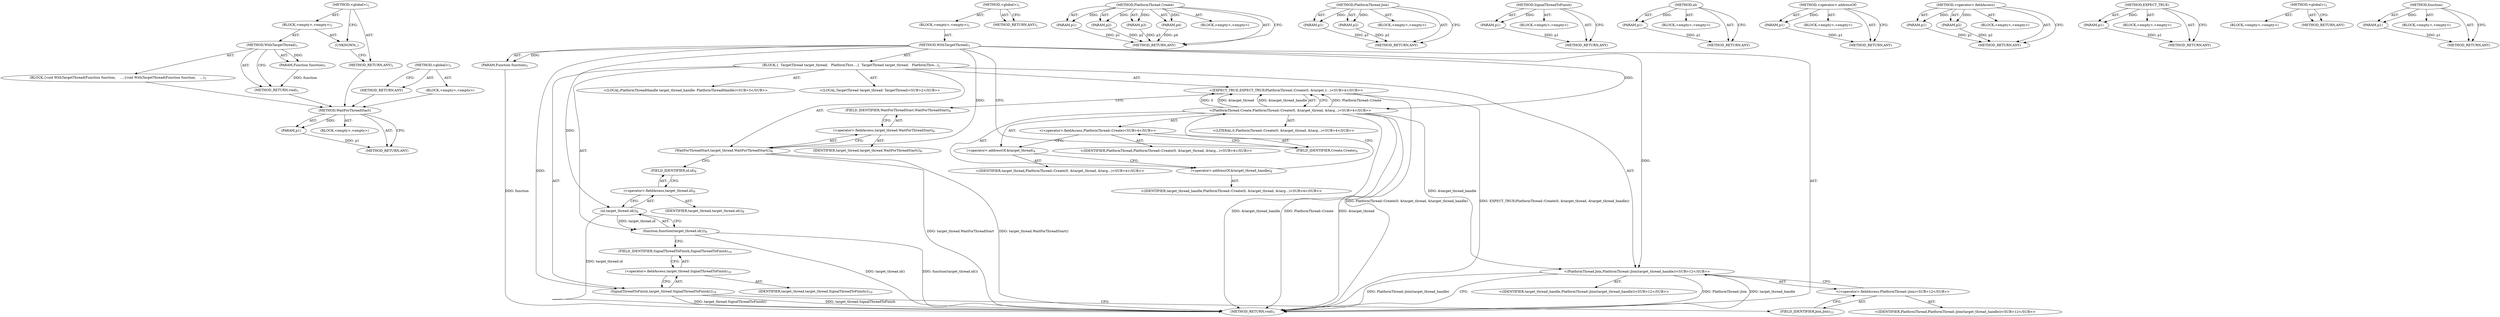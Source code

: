 digraph "&lt;global&gt;" {
vulnerable_86 [label=<(METHOD,WaitForThreadStart)>];
vulnerable_87 [label=<(PARAM,p1)>];
vulnerable_88 [label=<(BLOCK,&lt;empty&gt;,&lt;empty&gt;)>];
vulnerable_89 [label=<(METHOD_RETURN,ANY)>];
vulnerable_6 [label=<(METHOD,&lt;global&gt;)<SUB>1</SUB>>];
vulnerable_7 [label=<(BLOCK,&lt;empty&gt;,&lt;empty&gt;)<SUB>1</SUB>>];
vulnerable_8 [label=<(METHOD,WithTargetThread)<SUB>1</SUB>>];
vulnerable_9 [label=<(PARAM,Function function)<SUB>1</SUB>>];
vulnerable_10 [label=<(BLOCK,{
  TargetThread target_thread;
   PlatformThre...,{
  TargetThread target_thread;
   PlatformThre...)<SUB>1</SUB>>];
vulnerable_11 [label="<(LOCAL,TargetThread target_thread: TargetThread)<SUB>2</SUB>>"];
vulnerable_12 [label="<(LOCAL,PlatformThreadHandle target_thread_handle: PlatformThreadHandle)<SUB>3</SUB>>"];
vulnerable_13 [label="<(EXPECT_TRUE,EXPECT_TRUE(PlatformThread::Create(0, &amp;target_t...)<SUB>4</SUB>>"];
vulnerable_14 [label="<(PlatformThread.Create,PlatformThread::Create(0, &amp;target_thread, &amp;targ...)<SUB>4</SUB>>"];
vulnerable_15 [label="<(&lt;operator&gt;.fieldAccess,PlatformThread::Create)<SUB>4</SUB>>"];
vulnerable_16 [label="<(IDENTIFIER,PlatformThread,PlatformThread::Create(0, &amp;target_thread, &amp;targ...)<SUB>4</SUB>>"];
vulnerable_17 [label=<(FIELD_IDENTIFIER,Create,Create)<SUB>4</SUB>>];
vulnerable_18 [label="<(LITERAL,0,PlatformThread::Create(0, &amp;target_thread, &amp;targ...)<SUB>4</SUB>>"];
vulnerable_19 [label=<(&lt;operator&gt;.addressOf,&amp;target_thread)<SUB>4</SUB>>];
vulnerable_20 [label="<(IDENTIFIER,target_thread,PlatformThread::Create(0, &amp;target_thread, &amp;targ...)<SUB>4</SUB>>"];
vulnerable_21 [label=<(&lt;operator&gt;.addressOf,&amp;target_thread_handle)<SUB>4</SUB>>];
vulnerable_22 [label="<(IDENTIFIER,target_thread_handle,PlatformThread::Create(0, &amp;target_thread, &amp;targ...)<SUB>4</SUB>>"];
vulnerable_23 [label=<(WaitForThreadStart,target_thread.WaitForThreadStart())<SUB>6</SUB>>];
vulnerable_24 [label=<(&lt;operator&gt;.fieldAccess,target_thread.WaitForThreadStart)<SUB>6</SUB>>];
vulnerable_25 [label=<(IDENTIFIER,target_thread,target_thread.WaitForThreadStart())<SUB>6</SUB>>];
vulnerable_26 [label=<(FIELD_IDENTIFIER,WaitForThreadStart,WaitForThreadStart)<SUB>6</SUB>>];
vulnerable_27 [label=<(function,function(target_thread.id()))<SUB>8</SUB>>];
vulnerable_28 [label=<(id,target_thread.id())<SUB>8</SUB>>];
vulnerable_29 [label=<(&lt;operator&gt;.fieldAccess,target_thread.id)<SUB>8</SUB>>];
vulnerable_30 [label=<(IDENTIFIER,target_thread,target_thread.id())<SUB>8</SUB>>];
vulnerable_31 [label=<(FIELD_IDENTIFIER,id,id)<SUB>8</SUB>>];
vulnerable_32 [label=<(SignalThreadToFinish,target_thread.SignalThreadToFinish())<SUB>10</SUB>>];
vulnerable_33 [label=<(&lt;operator&gt;.fieldAccess,target_thread.SignalThreadToFinish)<SUB>10</SUB>>];
vulnerable_34 [label=<(IDENTIFIER,target_thread,target_thread.SignalThreadToFinish())<SUB>10</SUB>>];
vulnerable_35 [label=<(FIELD_IDENTIFIER,SignalThreadToFinish,SignalThreadToFinish)<SUB>10</SUB>>];
vulnerable_36 [label="<(PlatformThread.Join,PlatformThread::Join(target_thread_handle))<SUB>12</SUB>>"];
vulnerable_37 [label="<(&lt;operator&gt;.fieldAccess,PlatformThread::Join)<SUB>12</SUB>>"];
vulnerable_38 [label="<(IDENTIFIER,PlatformThread,PlatformThread::Join(target_thread_handle))<SUB>12</SUB>>"];
vulnerable_39 [label=<(FIELD_IDENTIFIER,Join,Join)<SUB>12</SUB>>];
vulnerable_40 [label="<(IDENTIFIER,target_thread_handle,PlatformThread::Join(target_thread_handle))<SUB>12</SUB>>"];
vulnerable_41 [label=<(METHOD_RETURN,void)<SUB>1</SUB>>];
vulnerable_43 [label=<(METHOD_RETURN,ANY)<SUB>1</SUB>>];
vulnerable_70 [label=<(METHOD,PlatformThread.Create)>];
vulnerable_71 [label=<(PARAM,p1)>];
vulnerable_72 [label=<(PARAM,p2)>];
vulnerable_73 [label=<(PARAM,p3)>];
vulnerable_74 [label=<(PARAM,p4)>];
vulnerable_75 [label=<(BLOCK,&lt;empty&gt;,&lt;empty&gt;)>];
vulnerable_76 [label=<(METHOD_RETURN,ANY)>];
vulnerable_102 [label=<(METHOD,PlatformThread.Join)>];
vulnerable_103 [label=<(PARAM,p1)>];
vulnerable_104 [label=<(PARAM,p2)>];
vulnerable_105 [label=<(BLOCK,&lt;empty&gt;,&lt;empty&gt;)>];
vulnerable_106 [label=<(METHOD_RETURN,ANY)>];
vulnerable_98 [label=<(METHOD,SignalThreadToFinish)>];
vulnerable_99 [label=<(PARAM,p1)>];
vulnerable_100 [label=<(BLOCK,&lt;empty&gt;,&lt;empty&gt;)>];
vulnerable_101 [label=<(METHOD_RETURN,ANY)>];
vulnerable_94 [label=<(METHOD,id)>];
vulnerable_95 [label=<(PARAM,p1)>];
vulnerable_96 [label=<(BLOCK,&lt;empty&gt;,&lt;empty&gt;)>];
vulnerable_97 [label=<(METHOD_RETURN,ANY)>];
vulnerable_82 [label=<(METHOD,&lt;operator&gt;.addressOf)>];
vulnerable_83 [label=<(PARAM,p1)>];
vulnerable_84 [label=<(BLOCK,&lt;empty&gt;,&lt;empty&gt;)>];
vulnerable_85 [label=<(METHOD_RETURN,ANY)>];
vulnerable_77 [label=<(METHOD,&lt;operator&gt;.fieldAccess)>];
vulnerable_78 [label=<(PARAM,p1)>];
vulnerable_79 [label=<(PARAM,p2)>];
vulnerable_80 [label=<(BLOCK,&lt;empty&gt;,&lt;empty&gt;)>];
vulnerable_81 [label=<(METHOD_RETURN,ANY)>];
vulnerable_66 [label=<(METHOD,EXPECT_TRUE)>];
vulnerable_67 [label=<(PARAM,p1)>];
vulnerable_68 [label=<(BLOCK,&lt;empty&gt;,&lt;empty&gt;)>];
vulnerable_69 [label=<(METHOD_RETURN,ANY)>];
vulnerable_60 [label=<(METHOD,&lt;global&gt;)<SUB>1</SUB>>];
vulnerable_61 [label=<(BLOCK,&lt;empty&gt;,&lt;empty&gt;)>];
vulnerable_62 [label=<(METHOD_RETURN,ANY)>];
vulnerable_90 [label=<(METHOD,function)>];
vulnerable_91 [label=<(PARAM,p1)>];
vulnerable_92 [label=<(BLOCK,&lt;empty&gt;,&lt;empty&gt;)>];
vulnerable_93 [label=<(METHOD_RETURN,ANY)>];
fixed_6 [label=<(METHOD,&lt;global&gt;)<SUB>1</SUB>>];
fixed_7 [label=<(BLOCK,&lt;empty&gt;,&lt;empty&gt;)<SUB>1</SUB>>];
fixed_8 [label=<(METHOD,WithTargetThread)<SUB>1</SUB>>];
fixed_9 [label=<(PARAM,Function function)<SUB>1</SUB>>];
fixed_10 [label=<(BLOCK,{
void WithTargetThread(Function function,
    ...,{
void WithTargetThread(Function function,
    ...)<SUB>1</SUB>>];
fixed_11 [label=<(METHOD_RETURN,void)<SUB>1</SUB>>];
fixed_13 [label=<(UNKNOWN,,)>];
fixed_14 [label=<(METHOD_RETURN,ANY)<SUB>1</SUB>>];
fixed_23 [label=<(METHOD,&lt;global&gt;)<SUB>1</SUB>>];
fixed_24 [label=<(BLOCK,&lt;empty&gt;,&lt;empty&gt;)>];
fixed_25 [label=<(METHOD_RETURN,ANY)>];
vulnerable_86 -> vulnerable_87  [key=0, label="AST: "];
vulnerable_86 -> vulnerable_87  [key=1, label="DDG: "];
vulnerable_86 -> vulnerable_88  [key=0, label="AST: "];
vulnerable_86 -> vulnerable_89  [key=0, label="AST: "];
vulnerable_86 -> vulnerable_89  [key=1, label="CFG: "];
vulnerable_87 -> vulnerable_89  [key=0, label="DDG: p1"];
vulnerable_6 -> vulnerable_7  [key=0, label="AST: "];
vulnerable_6 -> vulnerable_43  [key=0, label="AST: "];
vulnerable_6 -> vulnerable_43  [key=1, label="CFG: "];
vulnerable_7 -> vulnerable_8  [key=0, label="AST: "];
vulnerable_8 -> vulnerable_9  [key=0, label="AST: "];
vulnerable_8 -> vulnerable_9  [key=1, label="DDG: "];
vulnerable_8 -> vulnerable_10  [key=0, label="AST: "];
vulnerable_8 -> vulnerable_41  [key=0, label="AST: "];
vulnerable_8 -> vulnerable_17  [key=0, label="CFG: "];
vulnerable_8 -> vulnerable_23  [key=0, label="DDG: "];
vulnerable_8 -> vulnerable_32  [key=0, label="DDG: "];
vulnerable_8 -> vulnerable_36  [key=0, label="DDG: "];
vulnerable_8 -> vulnerable_14  [key=0, label="DDG: "];
vulnerable_8 -> vulnerable_28  [key=0, label="DDG: "];
vulnerable_9 -> vulnerable_41  [key=0, label="DDG: function"];
vulnerable_10 -> vulnerable_11  [key=0, label="AST: "];
vulnerable_10 -> vulnerable_12  [key=0, label="AST: "];
vulnerable_10 -> vulnerable_13  [key=0, label="AST: "];
vulnerable_10 -> vulnerable_23  [key=0, label="AST: "];
vulnerable_10 -> vulnerable_27  [key=0, label="AST: "];
vulnerable_10 -> vulnerable_32  [key=0, label="AST: "];
vulnerable_10 -> vulnerable_36  [key=0, label="AST: "];
vulnerable_13 -> vulnerable_14  [key=0, label="AST: "];
vulnerable_13 -> vulnerable_26  [key=0, label="CFG: "];
vulnerable_13 -> vulnerable_41  [key=0, label="DDG: PlatformThread::Create(0, &amp;target_thread, &amp;target_thread_handle)"];
vulnerable_13 -> vulnerable_41  [key=1, label="DDG: EXPECT_TRUE(PlatformThread::Create(0, &amp;target_thread, &amp;target_thread_handle))"];
vulnerable_14 -> vulnerable_15  [key=0, label="AST: "];
vulnerable_14 -> vulnerable_18  [key=0, label="AST: "];
vulnerable_14 -> vulnerable_19  [key=0, label="AST: "];
vulnerable_14 -> vulnerable_21  [key=0, label="AST: "];
vulnerable_14 -> vulnerable_13  [key=0, label="CFG: "];
vulnerable_14 -> vulnerable_13  [key=1, label="DDG: PlatformThread::Create"];
vulnerable_14 -> vulnerable_13  [key=2, label="DDG: 0"];
vulnerable_14 -> vulnerable_13  [key=3, label="DDG: &amp;target_thread"];
vulnerable_14 -> vulnerable_13  [key=4, label="DDG: &amp;target_thread_handle"];
vulnerable_14 -> vulnerable_41  [key=0, label="DDG: PlatformThread::Create"];
vulnerable_14 -> vulnerable_41  [key=1, label="DDG: &amp;target_thread"];
vulnerable_14 -> vulnerable_41  [key=2, label="DDG: &amp;target_thread_handle"];
vulnerable_14 -> vulnerable_36  [key=0, label="DDG: &amp;target_thread_handle"];
vulnerable_15 -> vulnerable_16  [key=0, label="AST: "];
vulnerable_15 -> vulnerable_17  [key=0, label="AST: "];
vulnerable_15 -> vulnerable_19  [key=0, label="CFG: "];
vulnerable_17 -> vulnerable_15  [key=0, label="CFG: "];
vulnerable_19 -> vulnerable_20  [key=0, label="AST: "];
vulnerable_19 -> vulnerable_21  [key=0, label="CFG: "];
vulnerable_21 -> vulnerable_22  [key=0, label="AST: "];
vulnerable_21 -> vulnerable_14  [key=0, label="CFG: "];
vulnerable_23 -> vulnerable_24  [key=0, label="AST: "];
vulnerable_23 -> vulnerable_31  [key=0, label="CFG: "];
vulnerable_23 -> vulnerable_41  [key=0, label="DDG: target_thread.WaitForThreadStart"];
vulnerable_23 -> vulnerable_41  [key=1, label="DDG: target_thread.WaitForThreadStart()"];
vulnerable_24 -> vulnerable_25  [key=0, label="AST: "];
vulnerable_24 -> vulnerable_26  [key=0, label="AST: "];
vulnerable_24 -> vulnerable_23  [key=0, label="CFG: "];
vulnerable_26 -> vulnerable_24  [key=0, label="CFG: "];
vulnerable_27 -> vulnerable_28  [key=0, label="AST: "];
vulnerable_27 -> vulnerable_35  [key=0, label="CFG: "];
vulnerable_27 -> vulnerable_41  [key=0, label="DDG: target_thread.id()"];
vulnerable_27 -> vulnerable_41  [key=1, label="DDG: function(target_thread.id())"];
vulnerable_28 -> vulnerable_29  [key=0, label="AST: "];
vulnerable_28 -> vulnerable_27  [key=0, label="CFG: "];
vulnerable_28 -> vulnerable_27  [key=1, label="DDG: target_thread.id"];
vulnerable_28 -> vulnerable_41  [key=0, label="DDG: target_thread.id"];
vulnerable_29 -> vulnerable_30  [key=0, label="AST: "];
vulnerable_29 -> vulnerable_31  [key=0, label="AST: "];
vulnerable_29 -> vulnerable_28  [key=0, label="CFG: "];
vulnerable_31 -> vulnerable_29  [key=0, label="CFG: "];
vulnerable_32 -> vulnerable_33  [key=0, label="AST: "];
vulnerable_32 -> vulnerable_39  [key=0, label="CFG: "];
vulnerable_32 -> vulnerable_41  [key=0, label="DDG: target_thread.SignalThreadToFinish"];
vulnerable_32 -> vulnerable_41  [key=1, label="DDG: target_thread.SignalThreadToFinish()"];
vulnerable_33 -> vulnerable_34  [key=0, label="AST: "];
vulnerable_33 -> vulnerable_35  [key=0, label="AST: "];
vulnerable_33 -> vulnerable_32  [key=0, label="CFG: "];
vulnerable_35 -> vulnerable_33  [key=0, label="CFG: "];
vulnerable_36 -> vulnerable_37  [key=0, label="AST: "];
vulnerable_36 -> vulnerable_40  [key=0, label="AST: "];
vulnerable_36 -> vulnerable_41  [key=0, label="CFG: "];
vulnerable_36 -> vulnerable_41  [key=1, label="DDG: PlatformThread::Join"];
vulnerable_36 -> vulnerable_41  [key=2, label="DDG: target_thread_handle"];
vulnerable_36 -> vulnerable_41  [key=3, label="DDG: PlatformThread::Join(target_thread_handle)"];
vulnerable_37 -> vulnerable_38  [key=0, label="AST: "];
vulnerable_37 -> vulnerable_39  [key=0, label="AST: "];
vulnerable_37 -> vulnerable_36  [key=0, label="CFG: "];
vulnerable_39 -> vulnerable_37  [key=0, label="CFG: "];
vulnerable_70 -> vulnerable_71  [key=0, label="AST: "];
vulnerable_70 -> vulnerable_71  [key=1, label="DDG: "];
vulnerable_70 -> vulnerable_75  [key=0, label="AST: "];
vulnerable_70 -> vulnerable_72  [key=0, label="AST: "];
vulnerable_70 -> vulnerable_72  [key=1, label="DDG: "];
vulnerable_70 -> vulnerable_76  [key=0, label="AST: "];
vulnerable_70 -> vulnerable_76  [key=1, label="CFG: "];
vulnerable_70 -> vulnerable_73  [key=0, label="AST: "];
vulnerable_70 -> vulnerable_73  [key=1, label="DDG: "];
vulnerable_70 -> vulnerable_74  [key=0, label="AST: "];
vulnerable_70 -> vulnerable_74  [key=1, label="DDG: "];
vulnerable_71 -> vulnerable_76  [key=0, label="DDG: p1"];
vulnerable_72 -> vulnerable_76  [key=0, label="DDG: p2"];
vulnerable_73 -> vulnerable_76  [key=0, label="DDG: p3"];
vulnerable_74 -> vulnerable_76  [key=0, label="DDG: p4"];
vulnerable_102 -> vulnerable_103  [key=0, label="AST: "];
vulnerable_102 -> vulnerable_103  [key=1, label="DDG: "];
vulnerable_102 -> vulnerable_105  [key=0, label="AST: "];
vulnerable_102 -> vulnerable_104  [key=0, label="AST: "];
vulnerable_102 -> vulnerable_104  [key=1, label="DDG: "];
vulnerable_102 -> vulnerable_106  [key=0, label="AST: "];
vulnerable_102 -> vulnerable_106  [key=1, label="CFG: "];
vulnerable_103 -> vulnerable_106  [key=0, label="DDG: p1"];
vulnerable_104 -> vulnerable_106  [key=0, label="DDG: p2"];
vulnerable_98 -> vulnerable_99  [key=0, label="AST: "];
vulnerable_98 -> vulnerable_99  [key=1, label="DDG: "];
vulnerable_98 -> vulnerable_100  [key=0, label="AST: "];
vulnerable_98 -> vulnerable_101  [key=0, label="AST: "];
vulnerable_98 -> vulnerable_101  [key=1, label="CFG: "];
vulnerable_99 -> vulnerable_101  [key=0, label="DDG: p1"];
vulnerable_94 -> vulnerable_95  [key=0, label="AST: "];
vulnerable_94 -> vulnerable_95  [key=1, label="DDG: "];
vulnerable_94 -> vulnerable_96  [key=0, label="AST: "];
vulnerable_94 -> vulnerable_97  [key=0, label="AST: "];
vulnerable_94 -> vulnerable_97  [key=1, label="CFG: "];
vulnerable_95 -> vulnerable_97  [key=0, label="DDG: p1"];
vulnerable_82 -> vulnerable_83  [key=0, label="AST: "];
vulnerable_82 -> vulnerable_83  [key=1, label="DDG: "];
vulnerable_82 -> vulnerable_84  [key=0, label="AST: "];
vulnerable_82 -> vulnerable_85  [key=0, label="AST: "];
vulnerable_82 -> vulnerable_85  [key=1, label="CFG: "];
vulnerable_83 -> vulnerable_85  [key=0, label="DDG: p1"];
vulnerable_77 -> vulnerable_78  [key=0, label="AST: "];
vulnerable_77 -> vulnerable_78  [key=1, label="DDG: "];
vulnerable_77 -> vulnerable_80  [key=0, label="AST: "];
vulnerable_77 -> vulnerable_79  [key=0, label="AST: "];
vulnerable_77 -> vulnerable_79  [key=1, label="DDG: "];
vulnerable_77 -> vulnerable_81  [key=0, label="AST: "];
vulnerable_77 -> vulnerable_81  [key=1, label="CFG: "];
vulnerable_78 -> vulnerable_81  [key=0, label="DDG: p1"];
vulnerable_79 -> vulnerable_81  [key=0, label="DDG: p2"];
vulnerable_66 -> vulnerable_67  [key=0, label="AST: "];
vulnerable_66 -> vulnerable_67  [key=1, label="DDG: "];
vulnerable_66 -> vulnerable_68  [key=0, label="AST: "];
vulnerable_66 -> vulnerable_69  [key=0, label="AST: "];
vulnerable_66 -> vulnerable_69  [key=1, label="CFG: "];
vulnerable_67 -> vulnerable_69  [key=0, label="DDG: p1"];
vulnerable_60 -> vulnerable_61  [key=0, label="AST: "];
vulnerable_60 -> vulnerable_62  [key=0, label="AST: "];
vulnerable_60 -> vulnerable_62  [key=1, label="CFG: "];
vulnerable_90 -> vulnerable_91  [key=0, label="AST: "];
vulnerable_90 -> vulnerable_91  [key=1, label="DDG: "];
vulnerable_90 -> vulnerable_92  [key=0, label="AST: "];
vulnerable_90 -> vulnerable_93  [key=0, label="AST: "];
vulnerable_90 -> vulnerable_93  [key=1, label="CFG: "];
vulnerable_91 -> vulnerable_93  [key=0, label="DDG: p1"];
fixed_6 -> fixed_7  [key=0, label="AST: "];
fixed_6 -> fixed_14  [key=0, label="AST: "];
fixed_6 -> fixed_13  [key=0, label="CFG: "];
fixed_7 -> fixed_8  [key=0, label="AST: "];
fixed_7 -> fixed_13  [key=0, label="AST: "];
fixed_8 -> fixed_9  [key=0, label="AST: "];
fixed_8 -> fixed_9  [key=1, label="DDG: "];
fixed_8 -> fixed_10  [key=0, label="AST: "];
fixed_8 -> fixed_11  [key=0, label="AST: "];
fixed_8 -> fixed_11  [key=1, label="CFG: "];
fixed_9 -> fixed_11  [key=0, label="DDG: function"];
fixed_10 -> vulnerable_86  [key=0];
fixed_11 -> vulnerable_86  [key=0];
fixed_13 -> fixed_14  [key=0, label="CFG: "];
fixed_14 -> vulnerable_86  [key=0];
fixed_23 -> fixed_24  [key=0, label="AST: "];
fixed_23 -> fixed_25  [key=0, label="AST: "];
fixed_23 -> fixed_25  [key=1, label="CFG: "];
fixed_24 -> vulnerable_86  [key=0];
fixed_25 -> vulnerable_86  [key=0];
}

